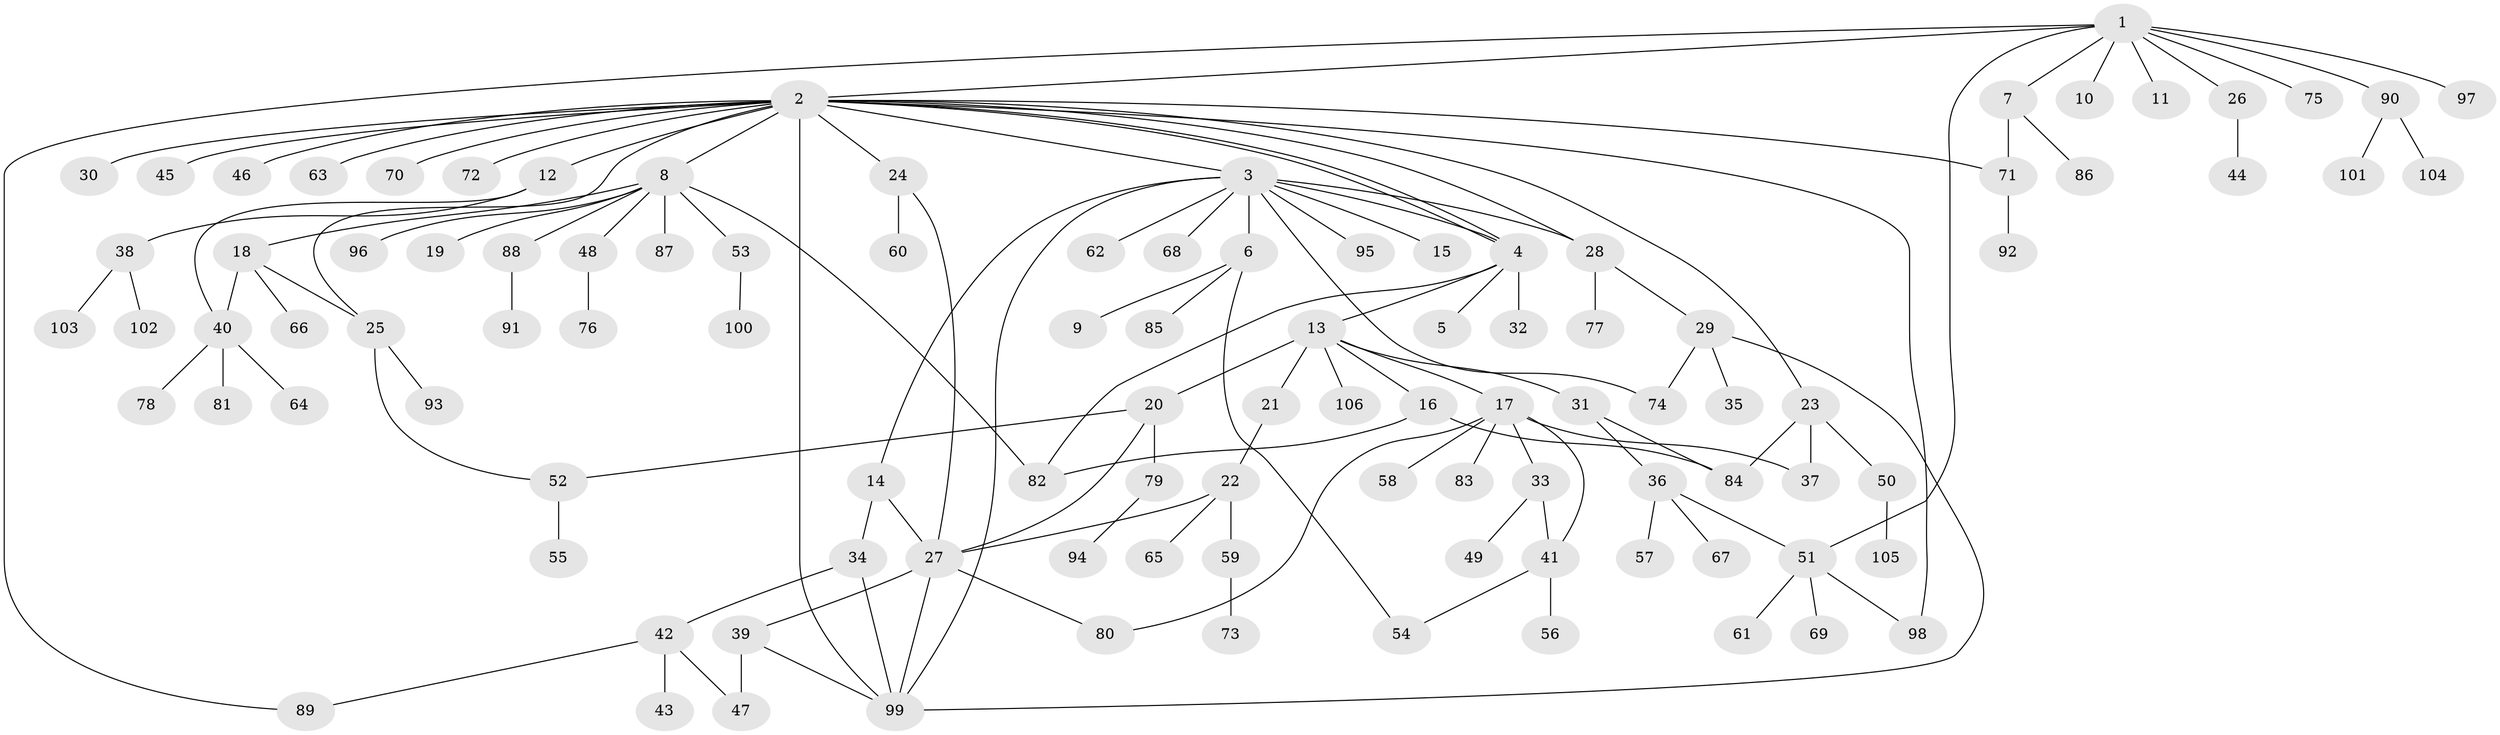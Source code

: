 // Generated by graph-tools (version 1.1) at 2025/25/03/09/25 03:25:57]
// undirected, 106 vertices, 133 edges
graph export_dot {
graph [start="1"]
  node [color=gray90,style=filled];
  1;
  2;
  3;
  4;
  5;
  6;
  7;
  8;
  9;
  10;
  11;
  12;
  13;
  14;
  15;
  16;
  17;
  18;
  19;
  20;
  21;
  22;
  23;
  24;
  25;
  26;
  27;
  28;
  29;
  30;
  31;
  32;
  33;
  34;
  35;
  36;
  37;
  38;
  39;
  40;
  41;
  42;
  43;
  44;
  45;
  46;
  47;
  48;
  49;
  50;
  51;
  52;
  53;
  54;
  55;
  56;
  57;
  58;
  59;
  60;
  61;
  62;
  63;
  64;
  65;
  66;
  67;
  68;
  69;
  70;
  71;
  72;
  73;
  74;
  75;
  76;
  77;
  78;
  79;
  80;
  81;
  82;
  83;
  84;
  85;
  86;
  87;
  88;
  89;
  90;
  91;
  92;
  93;
  94;
  95;
  96;
  97;
  98;
  99;
  100;
  101;
  102;
  103;
  104;
  105;
  106;
  1 -- 2;
  1 -- 7;
  1 -- 10;
  1 -- 11;
  1 -- 26;
  1 -- 51;
  1 -- 75;
  1 -- 89;
  1 -- 90;
  1 -- 97;
  2 -- 3;
  2 -- 4;
  2 -- 4;
  2 -- 8;
  2 -- 12;
  2 -- 23;
  2 -- 24;
  2 -- 25;
  2 -- 28;
  2 -- 30;
  2 -- 45;
  2 -- 46;
  2 -- 63;
  2 -- 70;
  2 -- 71;
  2 -- 72;
  2 -- 98;
  2 -- 99;
  3 -- 4;
  3 -- 6;
  3 -- 14;
  3 -- 15;
  3 -- 28;
  3 -- 62;
  3 -- 68;
  3 -- 74;
  3 -- 95;
  3 -- 99;
  4 -- 5;
  4 -- 13;
  4 -- 32;
  4 -- 82;
  6 -- 9;
  6 -- 54;
  6 -- 85;
  7 -- 71;
  7 -- 86;
  8 -- 18;
  8 -- 19;
  8 -- 48;
  8 -- 53;
  8 -- 82;
  8 -- 87;
  8 -- 88;
  8 -- 96;
  12 -- 38;
  12 -- 40;
  13 -- 16;
  13 -- 17;
  13 -- 20;
  13 -- 21;
  13 -- 31;
  13 -- 106;
  14 -- 27;
  14 -- 34;
  16 -- 82;
  16 -- 84;
  17 -- 33;
  17 -- 37;
  17 -- 41;
  17 -- 58;
  17 -- 80;
  17 -- 83;
  18 -- 25;
  18 -- 40;
  18 -- 66;
  20 -- 27;
  20 -- 52;
  20 -- 79;
  21 -- 22;
  22 -- 27;
  22 -- 59;
  22 -- 65;
  23 -- 37;
  23 -- 50;
  23 -- 84;
  24 -- 27;
  24 -- 60;
  25 -- 52;
  25 -- 93;
  26 -- 44;
  27 -- 39;
  27 -- 80;
  27 -- 99;
  28 -- 29;
  28 -- 77;
  29 -- 35;
  29 -- 74;
  29 -- 99;
  31 -- 36;
  31 -- 84;
  33 -- 41;
  33 -- 49;
  34 -- 42;
  34 -- 99;
  36 -- 51;
  36 -- 57;
  36 -- 67;
  38 -- 102;
  38 -- 103;
  39 -- 47;
  39 -- 99;
  40 -- 64;
  40 -- 78;
  40 -- 81;
  41 -- 54;
  41 -- 56;
  42 -- 43;
  42 -- 47;
  42 -- 89;
  48 -- 76;
  50 -- 105;
  51 -- 61;
  51 -- 69;
  51 -- 98;
  52 -- 55;
  53 -- 100;
  59 -- 73;
  71 -- 92;
  79 -- 94;
  88 -- 91;
  90 -- 101;
  90 -- 104;
}
